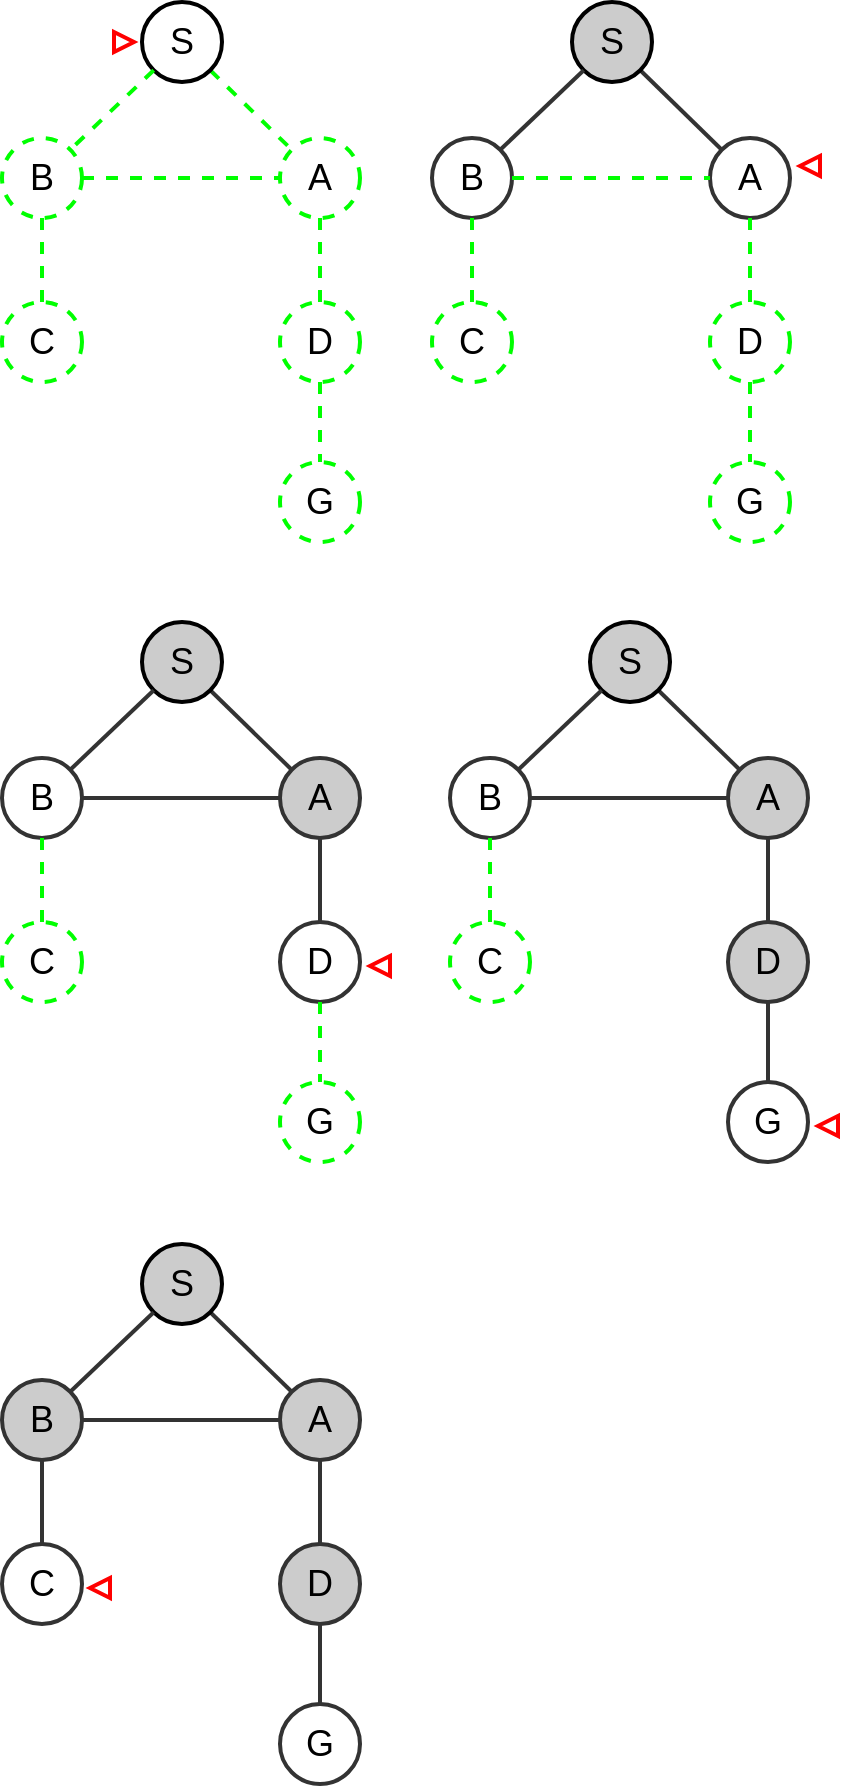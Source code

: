 <mxfile version="20.2.3" type="github">
  <diagram id="JBaPHp9FMGA2kXpj314d" name="Page-1">
    <mxGraphModel dx="824" dy="627" grid="0" gridSize="10" guides="1" tooltips="1" connect="1" arrows="1" fold="1" page="1" pageScale="1" pageWidth="850" pageHeight="1100" math="0" shadow="0">
      <root>
        <mxCell id="0" />
        <mxCell id="1" parent="0" />
        <mxCell id="PjGAKiC9PBEhKYJ4-9Ws-8" style="edgeStyle=none;rounded=0;orthogonalLoop=1;jettySize=auto;html=1;exitX=1;exitY=1;exitDx=0;exitDy=0;fontSize=18;entryX=0;entryY=0;entryDx=0;entryDy=0;endArrow=none;endFill=0;fontStyle=0;fillColor=#d5e8d4;strokeColor=#00FF00;dashed=1;strokeWidth=2;" edge="1" parent="1" source="PjGAKiC9PBEhKYJ4-9Ws-1" target="PjGAKiC9PBEhKYJ4-9Ws-4">
          <mxGeometry relative="1" as="geometry" />
        </mxCell>
        <mxCell id="PjGAKiC9PBEhKYJ4-9Ws-1" value="&lt;font style=&quot;font-size: 18px;&quot;&gt;S&lt;/font&gt;" style="ellipse;whiteSpace=wrap;html=1;strokeWidth=2;" vertex="1" parent="1">
          <mxGeometry x="280" y="110" width="40" height="40" as="geometry" />
        </mxCell>
        <mxCell id="PjGAKiC9PBEhKYJ4-9Ws-3" value="&lt;font style=&quot;font-size: 18px;&quot;&gt;B&lt;/font&gt;" style="ellipse;whiteSpace=wrap;html=1;fillColor=none;strokeColor=#00FF00;dashed=1;strokeWidth=2;" vertex="1" parent="1">
          <mxGeometry x="210" y="178" width="40" height="40" as="geometry" />
        </mxCell>
        <mxCell id="PjGAKiC9PBEhKYJ4-9Ws-4" value="&lt;font style=&quot;font-size: 18px;&quot;&gt;A&lt;/font&gt;" style="ellipse;whiteSpace=wrap;html=1;fillColor=none;strokeColor=#00FF00;dashed=1;strokeWidth=2;" vertex="1" parent="1">
          <mxGeometry x="349" y="178" width="40" height="40" as="geometry" />
        </mxCell>
        <mxCell id="PjGAKiC9PBEhKYJ4-9Ws-5" value="&lt;font style=&quot;font-size: 18px;&quot;&gt;C&lt;/font&gt;" style="ellipse;whiteSpace=wrap;html=1;fillColor=none;strokeColor=#00FF00;dashed=1;strokeWidth=2;" vertex="1" parent="1">
          <mxGeometry x="210" y="260" width="40" height="40" as="geometry" />
        </mxCell>
        <mxCell id="PjGAKiC9PBEhKYJ4-9Ws-6" value="&lt;font style=&quot;font-size: 18px;&quot;&gt;D&lt;/font&gt;" style="ellipse;whiteSpace=wrap;html=1;fillColor=none;strokeColor=#00FF00;dashed=1;strokeWidth=2;" vertex="1" parent="1">
          <mxGeometry x="349" y="260" width="40" height="40" as="geometry" />
        </mxCell>
        <mxCell id="PjGAKiC9PBEhKYJ4-9Ws-7" value="&lt;font style=&quot;font-size: 18px;&quot;&gt;G&lt;/font&gt;" style="ellipse;whiteSpace=wrap;html=1;fillColor=none;strokeColor=#00FF00;dashed=1;strokeWidth=2;" vertex="1" parent="1">
          <mxGeometry x="349" y="340" width="40" height="40" as="geometry" />
        </mxCell>
        <mxCell id="PjGAKiC9PBEhKYJ4-9Ws-9" style="edgeStyle=none;rounded=0;orthogonalLoop=1;jettySize=auto;html=1;exitX=0;exitY=1;exitDx=0;exitDy=0;fontSize=18;entryX=1;entryY=0;entryDx=0;entryDy=0;endArrow=none;endFill=0;fontStyle=0;fillColor=#d5e8d4;strokeColor=#00FF00;dashed=1;strokeWidth=2;" edge="1" parent="1" source="PjGAKiC9PBEhKYJ4-9Ws-1" target="PjGAKiC9PBEhKYJ4-9Ws-3">
          <mxGeometry relative="1" as="geometry">
            <mxPoint x="324.142" y="154.142" as="sourcePoint" />
            <mxPoint x="375.858" y="215.858" as="targetPoint" />
          </mxGeometry>
        </mxCell>
        <mxCell id="PjGAKiC9PBEhKYJ4-9Ws-10" style="edgeStyle=none;rounded=0;orthogonalLoop=1;jettySize=auto;html=1;exitX=0.5;exitY=1;exitDx=0;exitDy=0;fontSize=18;entryX=0.5;entryY=0;entryDx=0;entryDy=0;endArrow=none;endFill=0;fillColor=#d5e8d4;strokeColor=#00FF00;dashed=1;strokeWidth=2;" edge="1" parent="1" source="PjGAKiC9PBEhKYJ4-9Ws-4" target="PjGAKiC9PBEhKYJ4-9Ws-6">
          <mxGeometry relative="1" as="geometry">
            <mxPoint x="334.142" y="164.142" as="sourcePoint" />
            <mxPoint x="385.858" y="225.858" as="targetPoint" />
          </mxGeometry>
        </mxCell>
        <mxCell id="PjGAKiC9PBEhKYJ4-9Ws-11" style="edgeStyle=none;rounded=0;orthogonalLoop=1;jettySize=auto;html=1;exitX=0.5;exitY=1;exitDx=0;exitDy=0;fontSize=18;entryX=0.5;entryY=0;entryDx=0;entryDy=0;endArrow=none;endFill=0;fillColor=#d5e8d4;strokeColor=#00FF00;dashed=1;strokeWidth=2;" edge="1" parent="1" source="PjGAKiC9PBEhKYJ4-9Ws-6" target="PjGAKiC9PBEhKYJ4-9Ws-7">
          <mxGeometry relative="1" as="geometry">
            <mxPoint x="390" y="250" as="sourcePoint" />
            <mxPoint x="390" y="320" as="targetPoint" />
          </mxGeometry>
        </mxCell>
        <mxCell id="PjGAKiC9PBEhKYJ4-9Ws-12" style="edgeStyle=none;rounded=0;orthogonalLoop=1;jettySize=auto;html=1;exitX=1;exitY=0.5;exitDx=0;exitDy=0;fontSize=18;entryX=0;entryY=0.5;entryDx=0;entryDy=0;endArrow=none;endFill=0;fillColor=#d5e8d4;strokeColor=#00FF00;dashed=1;strokeWidth=2;" edge="1" parent="1" source="PjGAKiC9PBEhKYJ4-9Ws-3" target="PjGAKiC9PBEhKYJ4-9Ws-4">
          <mxGeometry relative="1" as="geometry">
            <mxPoint x="400" y="260" as="sourcePoint" />
            <mxPoint x="400" y="330" as="targetPoint" />
          </mxGeometry>
        </mxCell>
        <mxCell id="PjGAKiC9PBEhKYJ4-9Ws-13" style="edgeStyle=none;rounded=0;orthogonalLoop=1;jettySize=auto;html=1;exitX=0.5;exitY=1;exitDx=0;exitDy=0;fontSize=18;entryX=0.5;entryY=0;entryDx=0;entryDy=0;endArrow=none;endFill=0;fillColor=#d5e8d4;strokeColor=#00FF00;dashed=1;strokeWidth=2;" edge="1" parent="1" source="PjGAKiC9PBEhKYJ4-9Ws-3" target="PjGAKiC9PBEhKYJ4-9Ws-5">
          <mxGeometry relative="1" as="geometry">
            <mxPoint x="410" y="270" as="sourcePoint" />
            <mxPoint x="410" y="340" as="targetPoint" />
          </mxGeometry>
        </mxCell>
        <mxCell id="PjGAKiC9PBEhKYJ4-9Ws-15" value="" style="triangle;whiteSpace=wrap;html=1;fontSize=18;strokeColor=#FF0000;strokeWidth=2;fillColor=none;" vertex="1" parent="1">
          <mxGeometry x="266" y="125" width="10" height="10" as="geometry" />
        </mxCell>
        <mxCell id="PjGAKiC9PBEhKYJ4-9Ws-16" style="edgeStyle=none;rounded=0;orthogonalLoop=1;jettySize=auto;html=1;exitX=1;exitY=1;exitDx=0;exitDy=0;fontSize=18;entryX=0;entryY=0;entryDx=0;entryDy=0;endArrow=none;endFill=0;fontStyle=0;fillColor=#d5e8d4;strokeColor=#333333;strokeWidth=2;" edge="1" parent="1" source="PjGAKiC9PBEhKYJ4-9Ws-17" target="PjGAKiC9PBEhKYJ4-9Ws-19">
          <mxGeometry relative="1" as="geometry" />
        </mxCell>
        <mxCell id="PjGAKiC9PBEhKYJ4-9Ws-17" value="&lt;font style=&quot;font-size: 18px;&quot;&gt;S&lt;/font&gt;" style="ellipse;whiteSpace=wrap;html=1;strokeWidth=2;fillColor=#CCCCCC;" vertex="1" parent="1">
          <mxGeometry x="495" y="110" width="40" height="40" as="geometry" />
        </mxCell>
        <mxCell id="PjGAKiC9PBEhKYJ4-9Ws-18" value="&lt;font style=&quot;font-size: 18px;&quot;&gt;B&lt;/font&gt;" style="ellipse;whiteSpace=wrap;html=1;fillColor=none;strokeColor=#333333;strokeWidth=2;" vertex="1" parent="1">
          <mxGeometry x="425" y="178" width="40" height="40" as="geometry" />
        </mxCell>
        <mxCell id="PjGAKiC9PBEhKYJ4-9Ws-19" value="&lt;font style=&quot;font-size: 18px;&quot;&gt;A&lt;/font&gt;" style="ellipse;whiteSpace=wrap;html=1;fillColor=none;strokeColor=#333333;strokeWidth=2;" vertex="1" parent="1">
          <mxGeometry x="564" y="178" width="40" height="40" as="geometry" />
        </mxCell>
        <mxCell id="PjGAKiC9PBEhKYJ4-9Ws-20" value="&lt;font style=&quot;font-size: 18px;&quot;&gt;C&lt;/font&gt;" style="ellipse;whiteSpace=wrap;html=1;fillColor=none;strokeColor=#00FF00;dashed=1;strokeWidth=2;" vertex="1" parent="1">
          <mxGeometry x="425" y="260" width="40" height="40" as="geometry" />
        </mxCell>
        <mxCell id="PjGAKiC9PBEhKYJ4-9Ws-21" value="&lt;font style=&quot;font-size: 18px;&quot;&gt;D&lt;/font&gt;" style="ellipse;whiteSpace=wrap;html=1;fillColor=none;strokeColor=#00FF00;dashed=1;strokeWidth=2;" vertex="1" parent="1">
          <mxGeometry x="564" y="260" width="40" height="40" as="geometry" />
        </mxCell>
        <mxCell id="PjGAKiC9PBEhKYJ4-9Ws-22" value="&lt;font style=&quot;font-size: 18px;&quot;&gt;G&lt;/font&gt;" style="ellipse;whiteSpace=wrap;html=1;fillColor=none;strokeColor=#00FF00;dashed=1;strokeWidth=2;" vertex="1" parent="1">
          <mxGeometry x="564" y="340" width="40" height="40" as="geometry" />
        </mxCell>
        <mxCell id="PjGAKiC9PBEhKYJ4-9Ws-23" style="edgeStyle=none;rounded=0;orthogonalLoop=1;jettySize=auto;html=1;exitX=0;exitY=1;exitDx=0;exitDy=0;fontSize=18;entryX=1;entryY=0;entryDx=0;entryDy=0;endArrow=none;endFill=0;fontStyle=0;fillColor=#d5e8d4;strokeColor=#333333;strokeWidth=2;" edge="1" parent="1" source="PjGAKiC9PBEhKYJ4-9Ws-17" target="PjGAKiC9PBEhKYJ4-9Ws-18">
          <mxGeometry relative="1" as="geometry">
            <mxPoint x="539.142" y="154.142" as="sourcePoint" />
            <mxPoint x="590.858" y="215.858" as="targetPoint" />
          </mxGeometry>
        </mxCell>
        <mxCell id="PjGAKiC9PBEhKYJ4-9Ws-24" style="edgeStyle=none;rounded=0;orthogonalLoop=1;jettySize=auto;html=1;exitX=0.5;exitY=1;exitDx=0;exitDy=0;fontSize=18;entryX=0.5;entryY=0;entryDx=0;entryDy=0;endArrow=none;endFill=0;fillColor=#d5e8d4;strokeColor=#00FF00;dashed=1;strokeWidth=2;" edge="1" parent="1" source="PjGAKiC9PBEhKYJ4-9Ws-19" target="PjGAKiC9PBEhKYJ4-9Ws-21">
          <mxGeometry relative="1" as="geometry">
            <mxPoint x="549.142" y="164.142" as="sourcePoint" />
            <mxPoint x="600.858" y="225.858" as="targetPoint" />
          </mxGeometry>
        </mxCell>
        <mxCell id="PjGAKiC9PBEhKYJ4-9Ws-25" style="edgeStyle=none;rounded=0;orthogonalLoop=1;jettySize=auto;html=1;exitX=0.5;exitY=1;exitDx=0;exitDy=0;fontSize=18;entryX=0.5;entryY=0;entryDx=0;entryDy=0;endArrow=none;endFill=0;fillColor=#d5e8d4;strokeColor=#00FF00;dashed=1;strokeWidth=2;" edge="1" parent="1" source="PjGAKiC9PBEhKYJ4-9Ws-21" target="PjGAKiC9PBEhKYJ4-9Ws-22">
          <mxGeometry relative="1" as="geometry">
            <mxPoint x="605" y="250" as="sourcePoint" />
            <mxPoint x="605" y="320" as="targetPoint" />
          </mxGeometry>
        </mxCell>
        <mxCell id="PjGAKiC9PBEhKYJ4-9Ws-26" style="edgeStyle=none;rounded=0;orthogonalLoop=1;jettySize=auto;html=1;exitX=1;exitY=0.5;exitDx=0;exitDy=0;fontSize=18;entryX=0;entryY=0.5;entryDx=0;entryDy=0;endArrow=none;endFill=0;fillColor=#d5e8d4;strokeColor=#00FF00;dashed=1;strokeWidth=2;" edge="1" parent="1" source="PjGAKiC9PBEhKYJ4-9Ws-18" target="PjGAKiC9PBEhKYJ4-9Ws-19">
          <mxGeometry relative="1" as="geometry">
            <mxPoint x="615" y="260" as="sourcePoint" />
            <mxPoint x="615" y="330" as="targetPoint" />
          </mxGeometry>
        </mxCell>
        <mxCell id="PjGAKiC9PBEhKYJ4-9Ws-27" style="edgeStyle=none;rounded=0;orthogonalLoop=1;jettySize=auto;html=1;exitX=0.5;exitY=1;exitDx=0;exitDy=0;fontSize=18;entryX=0.5;entryY=0;entryDx=0;entryDy=0;endArrow=none;endFill=0;fillColor=#d5e8d4;strokeColor=#00FF00;dashed=1;strokeWidth=2;" edge="1" parent="1" source="PjGAKiC9PBEhKYJ4-9Ws-18" target="PjGAKiC9PBEhKYJ4-9Ws-20">
          <mxGeometry relative="1" as="geometry">
            <mxPoint x="625" y="270" as="sourcePoint" />
            <mxPoint x="625" y="340" as="targetPoint" />
          </mxGeometry>
        </mxCell>
        <mxCell id="PjGAKiC9PBEhKYJ4-9Ws-28" value="" style="triangle;whiteSpace=wrap;html=1;fontSize=18;strokeColor=#FF0000;strokeWidth=2;fillColor=none;rotation=-180;" vertex="1" parent="1">
          <mxGeometry x="609" y="187" width="10" height="10" as="geometry" />
        </mxCell>
        <mxCell id="PjGAKiC9PBEhKYJ4-9Ws-29" style="edgeStyle=none;rounded=0;orthogonalLoop=1;jettySize=auto;html=1;exitX=1;exitY=1;exitDx=0;exitDy=0;fontSize=18;entryX=0;entryY=0;entryDx=0;entryDy=0;endArrow=none;endFill=0;fontStyle=0;fillColor=#d5e8d4;strokeColor=#333333;strokeWidth=2;" edge="1" parent="1" source="PjGAKiC9PBEhKYJ4-9Ws-30" target="PjGAKiC9PBEhKYJ4-9Ws-32">
          <mxGeometry relative="1" as="geometry" />
        </mxCell>
        <mxCell id="PjGAKiC9PBEhKYJ4-9Ws-30" value="&lt;font style=&quot;font-size: 18px;&quot;&gt;S&lt;/font&gt;" style="ellipse;whiteSpace=wrap;html=1;strokeWidth=2;fillColor=#CCCCCC;" vertex="1" parent="1">
          <mxGeometry x="280" y="420" width="40" height="40" as="geometry" />
        </mxCell>
        <mxCell id="PjGAKiC9PBEhKYJ4-9Ws-31" value="&lt;font style=&quot;font-size: 18px;&quot;&gt;B&lt;/font&gt;" style="ellipse;whiteSpace=wrap;html=1;fillColor=none;strokeColor=#333333;strokeWidth=2;" vertex="1" parent="1">
          <mxGeometry x="210" y="488" width="40" height="40" as="geometry" />
        </mxCell>
        <mxCell id="PjGAKiC9PBEhKYJ4-9Ws-32" value="&lt;font style=&quot;font-size: 18px;&quot;&gt;A&lt;/font&gt;" style="ellipse;whiteSpace=wrap;html=1;fillColor=#CCCCCC;strokeColor=#333333;strokeWidth=2;" vertex="1" parent="1">
          <mxGeometry x="349" y="488" width="40" height="40" as="geometry" />
        </mxCell>
        <mxCell id="PjGAKiC9PBEhKYJ4-9Ws-33" value="&lt;font style=&quot;font-size: 18px;&quot;&gt;C&lt;/font&gt;" style="ellipse;whiteSpace=wrap;html=1;fillColor=none;strokeColor=#00FF00;dashed=1;strokeWidth=2;" vertex="1" parent="1">
          <mxGeometry x="210" y="570" width="40" height="40" as="geometry" />
        </mxCell>
        <mxCell id="PjGAKiC9PBEhKYJ4-9Ws-34" value="&lt;font style=&quot;font-size: 18px;&quot;&gt;D&lt;/font&gt;" style="ellipse;whiteSpace=wrap;html=1;fillColor=none;strokeColor=#333333;strokeWidth=2;" vertex="1" parent="1">
          <mxGeometry x="349" y="570" width="40" height="40" as="geometry" />
        </mxCell>
        <mxCell id="PjGAKiC9PBEhKYJ4-9Ws-35" value="&lt;font style=&quot;font-size: 18px;&quot;&gt;G&lt;/font&gt;" style="ellipse;whiteSpace=wrap;html=1;fillColor=none;strokeColor=#00FF00;dashed=1;strokeWidth=2;" vertex="1" parent="1">
          <mxGeometry x="349" y="650" width="40" height="40" as="geometry" />
        </mxCell>
        <mxCell id="PjGAKiC9PBEhKYJ4-9Ws-36" style="edgeStyle=none;rounded=0;orthogonalLoop=1;jettySize=auto;html=1;exitX=0;exitY=1;exitDx=0;exitDy=0;fontSize=18;entryX=1;entryY=0;entryDx=0;entryDy=0;endArrow=none;endFill=0;fontStyle=0;fillColor=#d5e8d4;strokeColor=#333333;strokeWidth=2;" edge="1" parent="1" source="PjGAKiC9PBEhKYJ4-9Ws-30" target="PjGAKiC9PBEhKYJ4-9Ws-31">
          <mxGeometry relative="1" as="geometry">
            <mxPoint x="324.142" y="464.142" as="sourcePoint" />
            <mxPoint x="375.858" y="525.858" as="targetPoint" />
          </mxGeometry>
        </mxCell>
        <mxCell id="PjGAKiC9PBEhKYJ4-9Ws-37" style="edgeStyle=none;rounded=0;orthogonalLoop=1;jettySize=auto;html=1;exitX=0.5;exitY=1;exitDx=0;exitDy=0;fontSize=18;entryX=0.5;entryY=0;entryDx=0;entryDy=0;endArrow=none;endFill=0;fillColor=#d5e8d4;strokeColor=#333333;strokeWidth=2;" edge="1" parent="1" source="PjGAKiC9PBEhKYJ4-9Ws-32" target="PjGAKiC9PBEhKYJ4-9Ws-34">
          <mxGeometry relative="1" as="geometry">
            <mxPoint x="334.142" y="474.142" as="sourcePoint" />
            <mxPoint x="385.858" y="535.858" as="targetPoint" />
          </mxGeometry>
        </mxCell>
        <mxCell id="PjGAKiC9PBEhKYJ4-9Ws-38" style="edgeStyle=none;rounded=0;orthogonalLoop=1;jettySize=auto;html=1;exitX=0.5;exitY=1;exitDx=0;exitDy=0;fontSize=18;entryX=0.5;entryY=0;entryDx=0;entryDy=0;endArrow=none;endFill=0;fillColor=#d5e8d4;strokeColor=#00FF00;dashed=1;strokeWidth=2;" edge="1" parent="1" source="PjGAKiC9PBEhKYJ4-9Ws-34" target="PjGAKiC9PBEhKYJ4-9Ws-35">
          <mxGeometry relative="1" as="geometry">
            <mxPoint x="390" y="560" as="sourcePoint" />
            <mxPoint x="390" y="630" as="targetPoint" />
          </mxGeometry>
        </mxCell>
        <mxCell id="PjGAKiC9PBEhKYJ4-9Ws-39" style="edgeStyle=none;rounded=0;orthogonalLoop=1;jettySize=auto;html=1;exitX=1;exitY=0.5;exitDx=0;exitDy=0;fontSize=18;entryX=0;entryY=0.5;entryDx=0;entryDy=0;endArrow=none;endFill=0;fillColor=#d5e8d4;strokeColor=#333333;strokeWidth=2;" edge="1" parent="1" source="PjGAKiC9PBEhKYJ4-9Ws-31" target="PjGAKiC9PBEhKYJ4-9Ws-32">
          <mxGeometry relative="1" as="geometry">
            <mxPoint x="400" y="570" as="sourcePoint" />
            <mxPoint x="400" y="640" as="targetPoint" />
          </mxGeometry>
        </mxCell>
        <mxCell id="PjGAKiC9PBEhKYJ4-9Ws-40" style="edgeStyle=none;rounded=0;orthogonalLoop=1;jettySize=auto;html=1;exitX=0.5;exitY=1;exitDx=0;exitDy=0;fontSize=18;entryX=0.5;entryY=0;entryDx=0;entryDy=0;endArrow=none;endFill=0;fillColor=#d5e8d4;strokeColor=#00FF00;dashed=1;strokeWidth=2;" edge="1" parent="1" source="PjGAKiC9PBEhKYJ4-9Ws-31" target="PjGAKiC9PBEhKYJ4-9Ws-33">
          <mxGeometry relative="1" as="geometry">
            <mxPoint x="410" y="580" as="sourcePoint" />
            <mxPoint x="410" y="650" as="targetPoint" />
          </mxGeometry>
        </mxCell>
        <mxCell id="PjGAKiC9PBEhKYJ4-9Ws-41" value="" style="triangle;whiteSpace=wrap;html=1;fontSize=18;strokeColor=#FF0000;strokeWidth=2;fillColor=none;rotation=-180;" vertex="1" parent="1">
          <mxGeometry x="394" y="587" width="10" height="10" as="geometry" />
        </mxCell>
        <mxCell id="PjGAKiC9PBEhKYJ4-9Ws-43" style="edgeStyle=none;rounded=0;orthogonalLoop=1;jettySize=auto;html=1;exitX=1;exitY=1;exitDx=0;exitDy=0;fontSize=18;entryX=0;entryY=0;entryDx=0;entryDy=0;endArrow=none;endFill=0;fontStyle=0;fillColor=#d5e8d4;strokeColor=#333333;strokeWidth=2;" edge="1" parent="1" source="PjGAKiC9PBEhKYJ4-9Ws-44" target="PjGAKiC9PBEhKYJ4-9Ws-46">
          <mxGeometry relative="1" as="geometry" />
        </mxCell>
        <mxCell id="PjGAKiC9PBEhKYJ4-9Ws-44" value="&lt;font style=&quot;font-size: 18px;&quot;&gt;S&lt;/font&gt;" style="ellipse;whiteSpace=wrap;html=1;strokeWidth=2;fillColor=#CCCCCC;" vertex="1" parent="1">
          <mxGeometry x="504" y="420" width="40" height="40" as="geometry" />
        </mxCell>
        <mxCell id="PjGAKiC9PBEhKYJ4-9Ws-45" value="&lt;font style=&quot;font-size: 18px;&quot;&gt;B&lt;/font&gt;" style="ellipse;whiteSpace=wrap;html=1;fillColor=none;strokeColor=#333333;strokeWidth=2;" vertex="1" parent="1">
          <mxGeometry x="434" y="488" width="40" height="40" as="geometry" />
        </mxCell>
        <mxCell id="PjGAKiC9PBEhKYJ4-9Ws-46" value="&lt;font style=&quot;font-size: 18px;&quot;&gt;A&lt;/font&gt;" style="ellipse;whiteSpace=wrap;html=1;fillColor=#CCCCCC;strokeColor=#333333;strokeWidth=2;" vertex="1" parent="1">
          <mxGeometry x="573" y="488" width="40" height="40" as="geometry" />
        </mxCell>
        <mxCell id="PjGAKiC9PBEhKYJ4-9Ws-47" value="&lt;font style=&quot;font-size: 18px;&quot;&gt;C&lt;/font&gt;" style="ellipse;whiteSpace=wrap;html=1;fillColor=none;strokeColor=#00FF00;dashed=1;strokeWidth=2;" vertex="1" parent="1">
          <mxGeometry x="434" y="570" width="40" height="40" as="geometry" />
        </mxCell>
        <mxCell id="PjGAKiC9PBEhKYJ4-9Ws-48" value="&lt;font style=&quot;font-size: 18px;&quot;&gt;D&lt;/font&gt;" style="ellipse;whiteSpace=wrap;html=1;fillColor=#CCCCCC;strokeColor=#333333;strokeWidth=2;" vertex="1" parent="1">
          <mxGeometry x="573" y="570" width="40" height="40" as="geometry" />
        </mxCell>
        <mxCell id="PjGAKiC9PBEhKYJ4-9Ws-49" value="&lt;font style=&quot;font-size: 18px;&quot;&gt;G&lt;/font&gt;" style="ellipse;whiteSpace=wrap;html=1;fillColor=none;strokeColor=#333333;strokeWidth=2;" vertex="1" parent="1">
          <mxGeometry x="573" y="650" width="40" height="40" as="geometry" />
        </mxCell>
        <mxCell id="PjGAKiC9PBEhKYJ4-9Ws-50" style="edgeStyle=none;rounded=0;orthogonalLoop=1;jettySize=auto;html=1;exitX=0;exitY=1;exitDx=0;exitDy=0;fontSize=18;entryX=1;entryY=0;entryDx=0;entryDy=0;endArrow=none;endFill=0;fontStyle=0;fillColor=#d5e8d4;strokeColor=#333333;strokeWidth=2;" edge="1" parent="1" source="PjGAKiC9PBEhKYJ4-9Ws-44" target="PjGAKiC9PBEhKYJ4-9Ws-45">
          <mxGeometry relative="1" as="geometry">
            <mxPoint x="548.142" y="464.142" as="sourcePoint" />
            <mxPoint x="599.858" y="525.858" as="targetPoint" />
          </mxGeometry>
        </mxCell>
        <mxCell id="PjGAKiC9PBEhKYJ4-9Ws-51" style="edgeStyle=none;rounded=0;orthogonalLoop=1;jettySize=auto;html=1;exitX=0.5;exitY=1;exitDx=0;exitDy=0;fontSize=18;entryX=0.5;entryY=0;entryDx=0;entryDy=0;endArrow=none;endFill=0;fillColor=#d5e8d4;strokeColor=#333333;strokeWidth=2;" edge="1" parent="1" source="PjGAKiC9PBEhKYJ4-9Ws-46" target="PjGAKiC9PBEhKYJ4-9Ws-48">
          <mxGeometry relative="1" as="geometry">
            <mxPoint x="558.142" y="474.142" as="sourcePoint" />
            <mxPoint x="609.858" y="535.858" as="targetPoint" />
          </mxGeometry>
        </mxCell>
        <mxCell id="PjGAKiC9PBEhKYJ4-9Ws-52" style="edgeStyle=none;rounded=0;orthogonalLoop=1;jettySize=auto;html=1;exitX=0.5;exitY=1;exitDx=0;exitDy=0;fontSize=18;entryX=0.5;entryY=0;entryDx=0;entryDy=0;endArrow=none;endFill=0;fillColor=#d5e8d4;strokeColor=#333333;strokeWidth=2;" edge="1" parent="1" source="PjGAKiC9PBEhKYJ4-9Ws-48" target="PjGAKiC9PBEhKYJ4-9Ws-49">
          <mxGeometry relative="1" as="geometry">
            <mxPoint x="614" y="560" as="sourcePoint" />
            <mxPoint x="614" y="630" as="targetPoint" />
          </mxGeometry>
        </mxCell>
        <mxCell id="PjGAKiC9PBEhKYJ4-9Ws-53" style="edgeStyle=none;rounded=0;orthogonalLoop=1;jettySize=auto;html=1;exitX=1;exitY=0.5;exitDx=0;exitDy=0;fontSize=18;entryX=0;entryY=0.5;entryDx=0;entryDy=0;endArrow=none;endFill=0;fillColor=#d5e8d4;strokeColor=#333333;strokeWidth=2;" edge="1" parent="1" source="PjGAKiC9PBEhKYJ4-9Ws-45" target="PjGAKiC9PBEhKYJ4-9Ws-46">
          <mxGeometry relative="1" as="geometry">
            <mxPoint x="624" y="570" as="sourcePoint" />
            <mxPoint x="624" y="640" as="targetPoint" />
          </mxGeometry>
        </mxCell>
        <mxCell id="PjGAKiC9PBEhKYJ4-9Ws-54" style="edgeStyle=none;rounded=0;orthogonalLoop=1;jettySize=auto;html=1;exitX=0.5;exitY=1;exitDx=0;exitDy=0;fontSize=18;entryX=0.5;entryY=0;entryDx=0;entryDy=0;endArrow=none;endFill=0;fillColor=#d5e8d4;strokeColor=#00FF00;dashed=1;strokeWidth=2;" edge="1" parent="1" source="PjGAKiC9PBEhKYJ4-9Ws-45" target="PjGAKiC9PBEhKYJ4-9Ws-47">
          <mxGeometry relative="1" as="geometry">
            <mxPoint x="634" y="580" as="sourcePoint" />
            <mxPoint x="634" y="650" as="targetPoint" />
          </mxGeometry>
        </mxCell>
        <mxCell id="PjGAKiC9PBEhKYJ4-9Ws-55" value="" style="triangle;whiteSpace=wrap;html=1;fontSize=18;strokeColor=#FF0000;strokeWidth=2;fillColor=none;rotation=-180;" vertex="1" parent="1">
          <mxGeometry x="618" y="667" width="10" height="10" as="geometry" />
        </mxCell>
        <mxCell id="PjGAKiC9PBEhKYJ4-9Ws-56" style="edgeStyle=none;rounded=0;orthogonalLoop=1;jettySize=auto;html=1;exitX=1;exitY=1;exitDx=0;exitDy=0;fontSize=18;entryX=0;entryY=0;entryDx=0;entryDy=0;endArrow=none;endFill=0;fontStyle=0;fillColor=#d5e8d4;strokeColor=#333333;strokeWidth=2;" edge="1" parent="1" source="PjGAKiC9PBEhKYJ4-9Ws-57" target="PjGAKiC9PBEhKYJ4-9Ws-59">
          <mxGeometry relative="1" as="geometry" />
        </mxCell>
        <mxCell id="PjGAKiC9PBEhKYJ4-9Ws-57" value="&lt;font style=&quot;font-size: 18px;&quot;&gt;S&lt;/font&gt;" style="ellipse;whiteSpace=wrap;html=1;strokeWidth=2;fillColor=#CCCCCC;" vertex="1" parent="1">
          <mxGeometry x="280" y="731" width="40" height="40" as="geometry" />
        </mxCell>
        <mxCell id="PjGAKiC9PBEhKYJ4-9Ws-58" value="&lt;font style=&quot;font-size: 18px;&quot;&gt;B&lt;/font&gt;" style="ellipse;whiteSpace=wrap;html=1;fillColor=#CCCCCC;strokeColor=#333333;strokeWidth=2;" vertex="1" parent="1">
          <mxGeometry x="210" y="799" width="40" height="40" as="geometry" />
        </mxCell>
        <mxCell id="PjGAKiC9PBEhKYJ4-9Ws-59" value="&lt;font style=&quot;font-size: 18px;&quot;&gt;A&lt;/font&gt;" style="ellipse;whiteSpace=wrap;html=1;fillColor=#CCCCCC;strokeColor=#333333;strokeWidth=2;" vertex="1" parent="1">
          <mxGeometry x="349" y="799" width="40" height="40" as="geometry" />
        </mxCell>
        <mxCell id="PjGAKiC9PBEhKYJ4-9Ws-60" value="&lt;font style=&quot;font-size: 18px;&quot;&gt;C&lt;/font&gt;" style="ellipse;whiteSpace=wrap;html=1;fillColor=none;strokeColor=#333333;strokeWidth=2;" vertex="1" parent="1">
          <mxGeometry x="210" y="881" width="40" height="40" as="geometry" />
        </mxCell>
        <mxCell id="PjGAKiC9PBEhKYJ4-9Ws-61" value="&lt;font style=&quot;font-size: 18px;&quot;&gt;D&lt;/font&gt;" style="ellipse;whiteSpace=wrap;html=1;fillColor=#CCCCCC;strokeColor=#333333;strokeWidth=2;" vertex="1" parent="1">
          <mxGeometry x="349" y="881" width="40" height="40" as="geometry" />
        </mxCell>
        <mxCell id="PjGAKiC9PBEhKYJ4-9Ws-62" value="&lt;font style=&quot;font-size: 18px;&quot;&gt;G&lt;/font&gt;" style="ellipse;whiteSpace=wrap;html=1;fillColor=none;strokeColor=#333333;strokeWidth=2;" vertex="1" parent="1">
          <mxGeometry x="349" y="961" width="40" height="40" as="geometry" />
        </mxCell>
        <mxCell id="PjGAKiC9PBEhKYJ4-9Ws-63" style="edgeStyle=none;rounded=0;orthogonalLoop=1;jettySize=auto;html=1;exitX=0;exitY=1;exitDx=0;exitDy=0;fontSize=18;entryX=1;entryY=0;entryDx=0;entryDy=0;endArrow=none;endFill=0;fontStyle=0;fillColor=#d5e8d4;strokeColor=#333333;strokeWidth=2;" edge="1" parent="1" source="PjGAKiC9PBEhKYJ4-9Ws-57" target="PjGAKiC9PBEhKYJ4-9Ws-58">
          <mxGeometry relative="1" as="geometry">
            <mxPoint x="324.142" y="775.142" as="sourcePoint" />
            <mxPoint x="375.858" y="836.858" as="targetPoint" />
          </mxGeometry>
        </mxCell>
        <mxCell id="PjGAKiC9PBEhKYJ4-9Ws-64" style="edgeStyle=none;rounded=0;orthogonalLoop=1;jettySize=auto;html=1;exitX=0.5;exitY=1;exitDx=0;exitDy=0;fontSize=18;entryX=0.5;entryY=0;entryDx=0;entryDy=0;endArrow=none;endFill=0;fillColor=#d5e8d4;strokeColor=#333333;strokeWidth=2;" edge="1" parent="1" source="PjGAKiC9PBEhKYJ4-9Ws-59" target="PjGAKiC9PBEhKYJ4-9Ws-61">
          <mxGeometry relative="1" as="geometry">
            <mxPoint x="334.142" y="785.142" as="sourcePoint" />
            <mxPoint x="385.858" y="846.858" as="targetPoint" />
          </mxGeometry>
        </mxCell>
        <mxCell id="PjGAKiC9PBEhKYJ4-9Ws-65" style="edgeStyle=none;rounded=0;orthogonalLoop=1;jettySize=auto;html=1;exitX=0.5;exitY=1;exitDx=0;exitDy=0;fontSize=18;entryX=0.5;entryY=0;entryDx=0;entryDy=0;endArrow=none;endFill=0;fillColor=#d5e8d4;strokeColor=#333333;strokeWidth=2;" edge="1" parent="1" source="PjGAKiC9PBEhKYJ4-9Ws-61" target="PjGAKiC9PBEhKYJ4-9Ws-62">
          <mxGeometry relative="1" as="geometry">
            <mxPoint x="390" y="871" as="sourcePoint" />
            <mxPoint x="390" y="941" as="targetPoint" />
          </mxGeometry>
        </mxCell>
        <mxCell id="PjGAKiC9PBEhKYJ4-9Ws-66" style="edgeStyle=none;rounded=0;orthogonalLoop=1;jettySize=auto;html=1;exitX=1;exitY=0.5;exitDx=0;exitDy=0;fontSize=18;entryX=0;entryY=0.5;entryDx=0;entryDy=0;endArrow=none;endFill=0;fillColor=#d5e8d4;strokeColor=#333333;strokeWidth=2;" edge="1" parent="1" source="PjGAKiC9PBEhKYJ4-9Ws-58" target="PjGAKiC9PBEhKYJ4-9Ws-59">
          <mxGeometry relative="1" as="geometry">
            <mxPoint x="400" y="881" as="sourcePoint" />
            <mxPoint x="400" y="951" as="targetPoint" />
          </mxGeometry>
        </mxCell>
        <mxCell id="PjGAKiC9PBEhKYJ4-9Ws-67" style="edgeStyle=none;rounded=0;orthogonalLoop=1;jettySize=auto;html=1;exitX=0.5;exitY=1;exitDx=0;exitDy=0;fontSize=18;entryX=0.5;entryY=0;entryDx=0;entryDy=0;endArrow=none;endFill=0;fillColor=#d5e8d4;strokeColor=#333333;strokeWidth=2;" edge="1" parent="1" source="PjGAKiC9PBEhKYJ4-9Ws-58" target="PjGAKiC9PBEhKYJ4-9Ws-60">
          <mxGeometry relative="1" as="geometry">
            <mxPoint x="410" y="891" as="sourcePoint" />
            <mxPoint x="410" y="961" as="targetPoint" />
          </mxGeometry>
        </mxCell>
        <mxCell id="PjGAKiC9PBEhKYJ4-9Ws-68" value="" style="triangle;whiteSpace=wrap;html=1;fontSize=18;strokeColor=#FF0000;strokeWidth=2;fillColor=none;rotation=-180;" vertex="1" parent="1">
          <mxGeometry x="254" y="898" width="10" height="10" as="geometry" />
        </mxCell>
      </root>
    </mxGraphModel>
  </diagram>
</mxfile>
